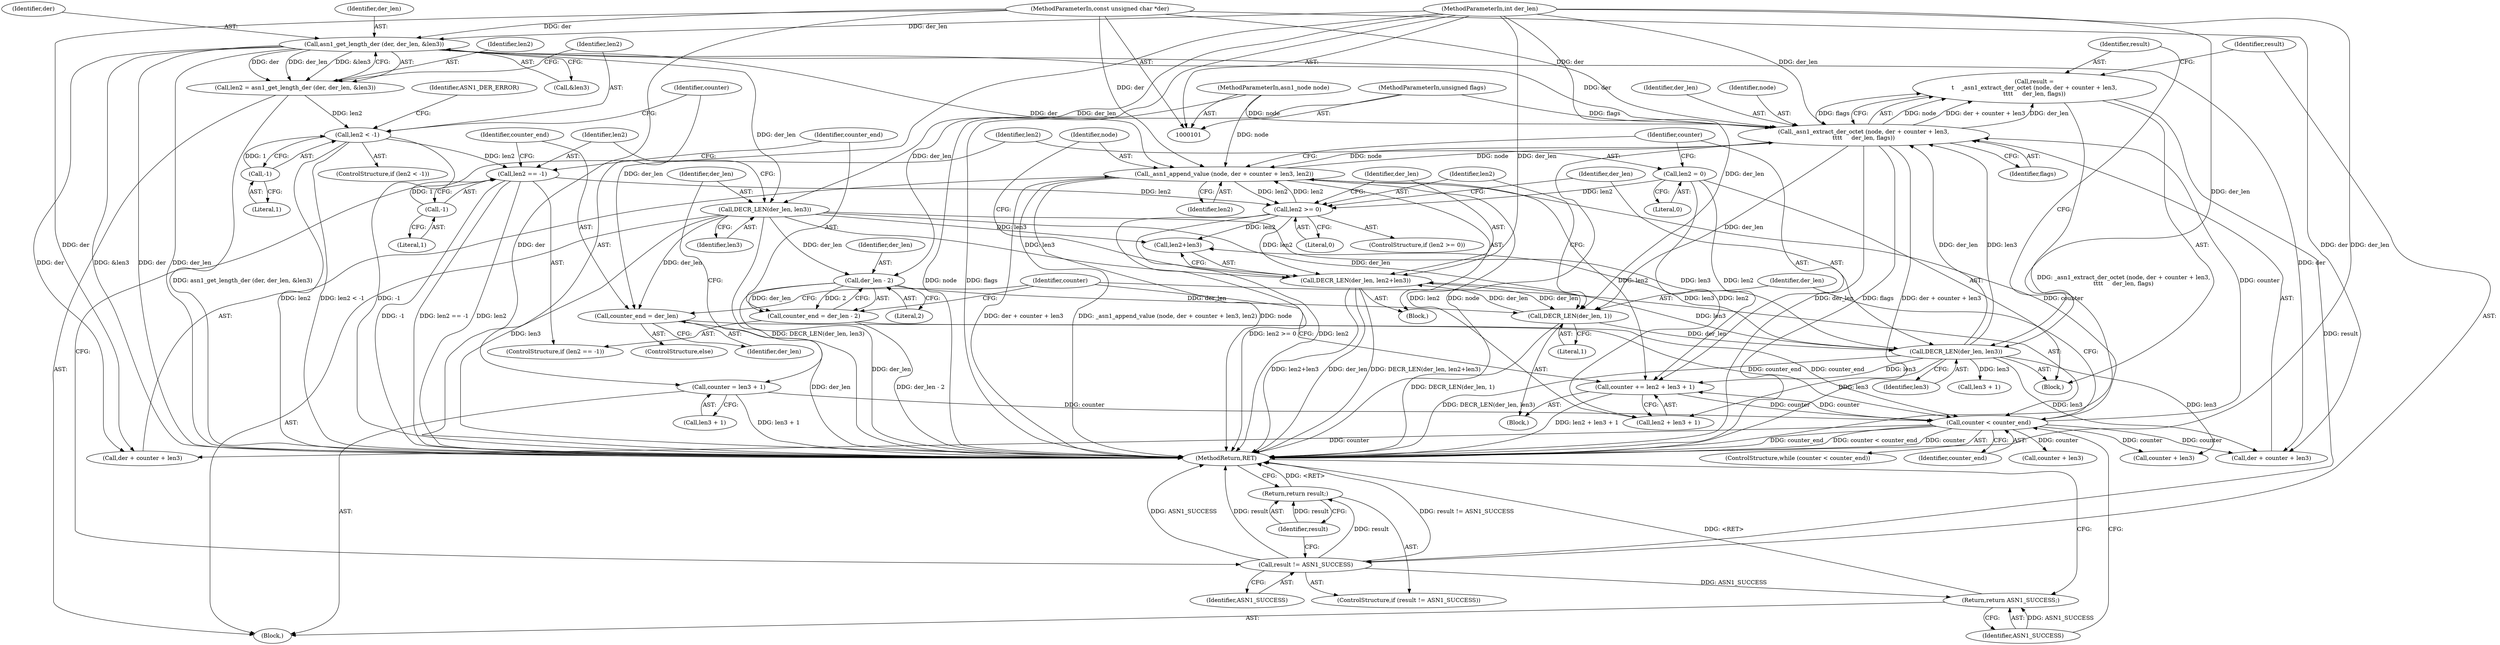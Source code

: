 digraph "1_savannah_f435825c0f527a8e52e6ffbc3ad0bc60531d537e@integer" {
"1000179" [label="(Call,result =\n\t    _asn1_extract_der_octet (node, der + counter + len3,\n\t\t\t\t     der_len, flags))"];
"1000181" [label="(Call,_asn1_extract_der_octet (node, der + counter + len3,\n\t\t\t\t     der_len, flags))"];
"1000166" [label="(Call,_asn1_append_value (node, der + counter + len3, len2))"];
"1000102" [label="(MethodParameterIn,asn1_node node)"];
"1000114" [label="(Call,asn1_get_length_der (der, der_len, &len3))"];
"1000103" [label="(MethodParameterIn,const unsigned char *der)"];
"1000104" [label="(MethodParameterIn,int der_len)"];
"1000149" [label="(Call,counter < counter_end)"];
"1000199" [label="(Call,counter += len2 + len3 + 1)"];
"1000196" [label="(Call,len2 = 0)"];
"1000176" [label="(Call,DECR_LEN(der_len, len3))"];
"1000153" [label="(Call,DECR_LEN(der_len, 1))"];
"1000141" [label="(Call,der_len - 2)"];
"1000131" [label="(Call,DECR_LEN(der_len, len3))"];
"1000161" [label="(Call,DECR_LEN(der_len, len2+len3))"];
"1000157" [label="(Call,len2 >= 0)"];
"1000135" [label="(Call,len2 == -1)"];
"1000120" [label="(Call,len2 < -1)"];
"1000112" [label="(Call,len2 = asn1_get_length_der (der, der_len, &len3))"];
"1000122" [label="(Call,-1)"];
"1000137" [label="(Call,-1)"];
"1000126" [label="(Call,counter = len3 + 1)"];
"1000139" [label="(Call,counter_end = der_len - 2)"];
"1000145" [label="(Call,counter_end = der_len)"];
"1000105" [label="(MethodParameterIn,unsigned flags)"];
"1000191" [label="(Call,result != ASN1_SUCCESS)"];
"1000194" [label="(Return,return result;)"];
"1000206" [label="(Return,return ASN1_SUCCESS;)"];
"1000211" [label="(MethodReturn,RET)"];
"1000119" [label="(ControlStructure,if (len2 < -1))"];
"1000160" [label="(Block,)"];
"1000105" [label="(MethodParameterIn,unsigned flags)"];
"1000132" [label="(Identifier,der_len)"];
"1000167" [label="(Identifier,node)"];
"1000201" [label="(Call,len2 + len3 + 1)"];
"1000134" [label="(ControlStructure,if (len2 == -1))"];
"1000155" [label="(Literal,1)"];
"1000126" [label="(Call,counter = len3 + 1)"];
"1000128" [label="(Call,len3 + 1)"];
"1000177" [label="(Identifier,der_len)"];
"1000138" [label="(Literal,1)"];
"1000112" [label="(Call,len2 = asn1_get_length_der (der, der_len, &len3))"];
"1000179" [label="(Call,result =\n\t    _asn1_extract_der_octet (node, der + counter + len3,\n\t\t\t\t     der_len, flags))"];
"1000195" [label="(Identifier,result)"];
"1000148" [label="(ControlStructure,while (counter < counter_end))"];
"1000154" [label="(Identifier,der_len)"];
"1000151" [label="(Identifier,counter_end)"];
"1000193" [label="(Identifier,ASN1_SUCCESS)"];
"1000142" [label="(Identifier,der_len)"];
"1000149" [label="(Call,counter < counter_end)"];
"1000120" [label="(Call,len2 < -1)"];
"1000125" [label="(Identifier,ASN1_DER_ERROR)"];
"1000115" [label="(Identifier,der)"];
"1000173" [label="(Identifier,len2)"];
"1000206" [label="(Return,return ASN1_SUCCESS;)"];
"1000176" [label="(Call,DECR_LEN(der_len, len3))"];
"1000166" [label="(Call,_asn1_append_value (node, der + counter + len3, len2))"];
"1000123" [label="(Literal,1)"];
"1000136" [label="(Identifier,len2)"];
"1000116" [label="(Identifier,der_len)"];
"1000133" [label="(Identifier,len3)"];
"1000197" [label="(Identifier,len2)"];
"1000121" [label="(Identifier,len2)"];
"1000194" [label="(Return,return result;)"];
"1000183" [label="(Call,der + counter + len3)"];
"1000158" [label="(Identifier,len2)"];
"1000113" [label="(Identifier,len2)"];
"1000159" [label="(Literal,0)"];
"1000162" [label="(Identifier,der_len)"];
"1000156" [label="(ControlStructure,if (len2 >= 0))"];
"1000122" [label="(Call,-1)"];
"1000144" [label="(ControlStructure,else)"];
"1000189" [label="(Identifier,flags)"];
"1000147" [label="(Identifier,der_len)"];
"1000117" [label="(Call,&len3)"];
"1000141" [label="(Call,der_len - 2)"];
"1000150" [label="(Identifier,counter)"];
"1000168" [label="(Call,der + counter + len3)"];
"1000191" [label="(Call,result != ASN1_SUCCESS)"];
"1000190" [label="(ControlStructure,if (result != ASN1_SUCCESS))"];
"1000152" [label="(Block,)"];
"1000127" [label="(Identifier,counter)"];
"1000137" [label="(Call,-1)"];
"1000140" [label="(Identifier,counter_end)"];
"1000153" [label="(Call,DECR_LEN(der_len, 1))"];
"1000145" [label="(Call,counter_end = der_len)"];
"1000199" [label="(Call,counter += len2 + len3 + 1)"];
"1000175" [label="(Block,)"];
"1000139" [label="(Call,counter_end = der_len - 2)"];
"1000170" [label="(Call,counter + len3)"];
"1000200" [label="(Identifier,counter)"];
"1000161" [label="(Call,DECR_LEN(der_len, len2+len3))"];
"1000207" [label="(Identifier,ASN1_SUCCESS)"];
"1000163" [label="(Call,len2+len3)"];
"1000114" [label="(Call,asn1_get_length_der (der, der_len, &len3))"];
"1000106" [label="(Block,)"];
"1000203" [label="(Call,len3 + 1)"];
"1000103" [label="(MethodParameterIn,const unsigned char *der)"];
"1000180" [label="(Identifier,result)"];
"1000157" [label="(Call,len2 >= 0)"];
"1000143" [label="(Literal,2)"];
"1000104" [label="(MethodParameterIn,int der_len)"];
"1000102" [label="(MethodParameterIn,asn1_node node)"];
"1000185" [label="(Call,counter + len3)"];
"1000181" [label="(Call,_asn1_extract_der_octet (node, der + counter + len3,\n\t\t\t\t     der_len, flags))"];
"1000198" [label="(Literal,0)"];
"1000135" [label="(Call,len2 == -1)"];
"1000188" [label="(Identifier,der_len)"];
"1000192" [label="(Identifier,result)"];
"1000196" [label="(Call,len2 = 0)"];
"1000178" [label="(Identifier,len3)"];
"1000131" [label="(Call,DECR_LEN(der_len, len3))"];
"1000182" [label="(Identifier,node)"];
"1000146" [label="(Identifier,counter_end)"];
"1000179" -> "1000175"  [label="AST: "];
"1000179" -> "1000181"  [label="CFG: "];
"1000180" -> "1000179"  [label="AST: "];
"1000181" -> "1000179"  [label="AST: "];
"1000192" -> "1000179"  [label="CFG: "];
"1000179" -> "1000211"  [label="DDG: _asn1_extract_der_octet (node, der + counter + len3,\n\t\t\t\t     der_len, flags)"];
"1000181" -> "1000179"  [label="DDG: node"];
"1000181" -> "1000179"  [label="DDG: der + counter + len3"];
"1000181" -> "1000179"  [label="DDG: der_len"];
"1000181" -> "1000179"  [label="DDG: flags"];
"1000179" -> "1000191"  [label="DDG: result"];
"1000181" -> "1000189"  [label="CFG: "];
"1000182" -> "1000181"  [label="AST: "];
"1000183" -> "1000181"  [label="AST: "];
"1000188" -> "1000181"  [label="AST: "];
"1000189" -> "1000181"  [label="AST: "];
"1000181" -> "1000211"  [label="DDG: node"];
"1000181" -> "1000211"  [label="DDG: der_len"];
"1000181" -> "1000211"  [label="DDG: flags"];
"1000181" -> "1000211"  [label="DDG: der + counter + len3"];
"1000181" -> "1000153"  [label="DDG: der_len"];
"1000181" -> "1000166"  [label="DDG: node"];
"1000166" -> "1000181"  [label="DDG: node"];
"1000102" -> "1000181"  [label="DDG: node"];
"1000176" -> "1000181"  [label="DDG: der_len"];
"1000176" -> "1000181"  [label="DDG: len3"];
"1000104" -> "1000181"  [label="DDG: der_len"];
"1000105" -> "1000181"  [label="DDG: flags"];
"1000114" -> "1000181"  [label="DDG: der"];
"1000103" -> "1000181"  [label="DDG: der"];
"1000149" -> "1000181"  [label="DDG: counter"];
"1000166" -> "1000160"  [label="AST: "];
"1000166" -> "1000173"  [label="CFG: "];
"1000167" -> "1000166"  [label="AST: "];
"1000168" -> "1000166"  [label="AST: "];
"1000173" -> "1000166"  [label="AST: "];
"1000200" -> "1000166"  [label="CFG: "];
"1000166" -> "1000211"  [label="DDG: der + counter + len3"];
"1000166" -> "1000211"  [label="DDG: _asn1_append_value (node, der + counter + len3, len2)"];
"1000166" -> "1000211"  [label="DDG: node"];
"1000166" -> "1000157"  [label="DDG: len2"];
"1000102" -> "1000166"  [label="DDG: node"];
"1000114" -> "1000166"  [label="DDG: der"];
"1000103" -> "1000166"  [label="DDG: der"];
"1000149" -> "1000166"  [label="DDG: counter"];
"1000157" -> "1000166"  [label="DDG: len2"];
"1000166" -> "1000199"  [label="DDG: len2"];
"1000166" -> "1000201"  [label="DDG: len2"];
"1000102" -> "1000101"  [label="AST: "];
"1000102" -> "1000211"  [label="DDG: node"];
"1000114" -> "1000112"  [label="AST: "];
"1000114" -> "1000117"  [label="CFG: "];
"1000115" -> "1000114"  [label="AST: "];
"1000116" -> "1000114"  [label="AST: "];
"1000117" -> "1000114"  [label="AST: "];
"1000112" -> "1000114"  [label="CFG: "];
"1000114" -> "1000211"  [label="DDG: &len3"];
"1000114" -> "1000211"  [label="DDG: der"];
"1000114" -> "1000211"  [label="DDG: der_len"];
"1000114" -> "1000112"  [label="DDG: der"];
"1000114" -> "1000112"  [label="DDG: der_len"];
"1000114" -> "1000112"  [label="DDG: &len3"];
"1000103" -> "1000114"  [label="DDG: der"];
"1000104" -> "1000114"  [label="DDG: der_len"];
"1000114" -> "1000131"  [label="DDG: der_len"];
"1000114" -> "1000168"  [label="DDG: der"];
"1000114" -> "1000183"  [label="DDG: der"];
"1000103" -> "1000101"  [label="AST: "];
"1000103" -> "1000211"  [label="DDG: der"];
"1000103" -> "1000168"  [label="DDG: der"];
"1000103" -> "1000183"  [label="DDG: der"];
"1000104" -> "1000101"  [label="AST: "];
"1000104" -> "1000211"  [label="DDG: der_len"];
"1000104" -> "1000131"  [label="DDG: der_len"];
"1000104" -> "1000141"  [label="DDG: der_len"];
"1000104" -> "1000145"  [label="DDG: der_len"];
"1000104" -> "1000153"  [label="DDG: der_len"];
"1000104" -> "1000161"  [label="DDG: der_len"];
"1000104" -> "1000176"  [label="DDG: der_len"];
"1000149" -> "1000148"  [label="AST: "];
"1000149" -> "1000151"  [label="CFG: "];
"1000150" -> "1000149"  [label="AST: "];
"1000151" -> "1000149"  [label="AST: "];
"1000154" -> "1000149"  [label="CFG: "];
"1000207" -> "1000149"  [label="CFG: "];
"1000149" -> "1000211"  [label="DDG: counter_end"];
"1000149" -> "1000211"  [label="DDG: counter < counter_end"];
"1000149" -> "1000211"  [label="DDG: counter"];
"1000199" -> "1000149"  [label="DDG: counter"];
"1000126" -> "1000149"  [label="DDG: counter"];
"1000139" -> "1000149"  [label="DDG: counter_end"];
"1000145" -> "1000149"  [label="DDG: counter_end"];
"1000149" -> "1000168"  [label="DDG: counter"];
"1000149" -> "1000170"  [label="DDG: counter"];
"1000149" -> "1000183"  [label="DDG: counter"];
"1000149" -> "1000185"  [label="DDG: counter"];
"1000149" -> "1000199"  [label="DDG: counter"];
"1000199" -> "1000152"  [label="AST: "];
"1000199" -> "1000201"  [label="CFG: "];
"1000200" -> "1000199"  [label="AST: "];
"1000201" -> "1000199"  [label="AST: "];
"1000150" -> "1000199"  [label="CFG: "];
"1000199" -> "1000211"  [label="DDG: len2 + len3 + 1"];
"1000196" -> "1000199"  [label="DDG: len2"];
"1000176" -> "1000199"  [label="DDG: len3"];
"1000196" -> "1000175"  [label="AST: "];
"1000196" -> "1000198"  [label="CFG: "];
"1000197" -> "1000196"  [label="AST: "];
"1000198" -> "1000196"  [label="AST: "];
"1000200" -> "1000196"  [label="CFG: "];
"1000196" -> "1000157"  [label="DDG: len2"];
"1000196" -> "1000201"  [label="DDG: len2"];
"1000176" -> "1000175"  [label="AST: "];
"1000176" -> "1000178"  [label="CFG: "];
"1000177" -> "1000176"  [label="AST: "];
"1000178" -> "1000176"  [label="AST: "];
"1000180" -> "1000176"  [label="CFG: "];
"1000176" -> "1000211"  [label="DDG: DECR_LEN(der_len, len3)"];
"1000176" -> "1000161"  [label="DDG: len3"];
"1000176" -> "1000163"  [label="DDG: len3"];
"1000153" -> "1000176"  [label="DDG: der_len"];
"1000131" -> "1000176"  [label="DDG: len3"];
"1000176" -> "1000183"  [label="DDG: len3"];
"1000176" -> "1000185"  [label="DDG: len3"];
"1000176" -> "1000201"  [label="DDG: len3"];
"1000176" -> "1000203"  [label="DDG: len3"];
"1000153" -> "1000152"  [label="AST: "];
"1000153" -> "1000155"  [label="CFG: "];
"1000154" -> "1000153"  [label="AST: "];
"1000155" -> "1000153"  [label="AST: "];
"1000158" -> "1000153"  [label="CFG: "];
"1000153" -> "1000211"  [label="DDG: DECR_LEN(der_len, 1)"];
"1000141" -> "1000153"  [label="DDG: der_len"];
"1000161" -> "1000153"  [label="DDG: der_len"];
"1000131" -> "1000153"  [label="DDG: der_len"];
"1000153" -> "1000161"  [label="DDG: der_len"];
"1000141" -> "1000139"  [label="AST: "];
"1000141" -> "1000143"  [label="CFG: "];
"1000142" -> "1000141"  [label="AST: "];
"1000143" -> "1000141"  [label="AST: "];
"1000139" -> "1000141"  [label="CFG: "];
"1000141" -> "1000211"  [label="DDG: der_len"];
"1000141" -> "1000139"  [label="DDG: der_len"];
"1000141" -> "1000139"  [label="DDG: 2"];
"1000131" -> "1000141"  [label="DDG: der_len"];
"1000131" -> "1000106"  [label="AST: "];
"1000131" -> "1000133"  [label="CFG: "];
"1000132" -> "1000131"  [label="AST: "];
"1000133" -> "1000131"  [label="AST: "];
"1000136" -> "1000131"  [label="CFG: "];
"1000131" -> "1000211"  [label="DDG: len3"];
"1000131" -> "1000211"  [label="DDG: DECR_LEN(der_len, len3)"];
"1000131" -> "1000145"  [label="DDG: der_len"];
"1000131" -> "1000161"  [label="DDG: len3"];
"1000131" -> "1000163"  [label="DDG: len3"];
"1000161" -> "1000160"  [label="AST: "];
"1000161" -> "1000163"  [label="CFG: "];
"1000162" -> "1000161"  [label="AST: "];
"1000163" -> "1000161"  [label="AST: "];
"1000167" -> "1000161"  [label="CFG: "];
"1000161" -> "1000211"  [label="DDG: len2+len3"];
"1000161" -> "1000211"  [label="DDG: der_len"];
"1000161" -> "1000211"  [label="DDG: DECR_LEN(der_len, len2+len3)"];
"1000157" -> "1000161"  [label="DDG: len2"];
"1000157" -> "1000156"  [label="AST: "];
"1000157" -> "1000159"  [label="CFG: "];
"1000158" -> "1000157"  [label="AST: "];
"1000159" -> "1000157"  [label="AST: "];
"1000162" -> "1000157"  [label="CFG: "];
"1000177" -> "1000157"  [label="CFG: "];
"1000157" -> "1000211"  [label="DDG: len2 >= 0"];
"1000157" -> "1000211"  [label="DDG: len2"];
"1000135" -> "1000157"  [label="DDG: len2"];
"1000157" -> "1000163"  [label="DDG: len2"];
"1000135" -> "1000134"  [label="AST: "];
"1000135" -> "1000137"  [label="CFG: "];
"1000136" -> "1000135"  [label="AST: "];
"1000137" -> "1000135"  [label="AST: "];
"1000140" -> "1000135"  [label="CFG: "];
"1000146" -> "1000135"  [label="CFG: "];
"1000135" -> "1000211"  [label="DDG: -1"];
"1000135" -> "1000211"  [label="DDG: len2 == -1"];
"1000135" -> "1000211"  [label="DDG: len2"];
"1000120" -> "1000135"  [label="DDG: len2"];
"1000137" -> "1000135"  [label="DDG: 1"];
"1000120" -> "1000119"  [label="AST: "];
"1000120" -> "1000122"  [label="CFG: "];
"1000121" -> "1000120"  [label="AST: "];
"1000122" -> "1000120"  [label="AST: "];
"1000125" -> "1000120"  [label="CFG: "];
"1000127" -> "1000120"  [label="CFG: "];
"1000120" -> "1000211"  [label="DDG: len2"];
"1000120" -> "1000211"  [label="DDG: len2 < -1"];
"1000120" -> "1000211"  [label="DDG: -1"];
"1000112" -> "1000120"  [label="DDG: len2"];
"1000122" -> "1000120"  [label="DDG: 1"];
"1000112" -> "1000106"  [label="AST: "];
"1000113" -> "1000112"  [label="AST: "];
"1000121" -> "1000112"  [label="CFG: "];
"1000112" -> "1000211"  [label="DDG: asn1_get_length_der (der, der_len, &len3)"];
"1000122" -> "1000123"  [label="CFG: "];
"1000123" -> "1000122"  [label="AST: "];
"1000137" -> "1000138"  [label="CFG: "];
"1000138" -> "1000137"  [label="AST: "];
"1000126" -> "1000106"  [label="AST: "];
"1000126" -> "1000128"  [label="CFG: "];
"1000127" -> "1000126"  [label="AST: "];
"1000128" -> "1000126"  [label="AST: "];
"1000132" -> "1000126"  [label="CFG: "];
"1000126" -> "1000211"  [label="DDG: len3 + 1"];
"1000139" -> "1000134"  [label="AST: "];
"1000140" -> "1000139"  [label="AST: "];
"1000150" -> "1000139"  [label="CFG: "];
"1000139" -> "1000211"  [label="DDG: der_len - 2"];
"1000145" -> "1000144"  [label="AST: "];
"1000145" -> "1000147"  [label="CFG: "];
"1000146" -> "1000145"  [label="AST: "];
"1000147" -> "1000145"  [label="AST: "];
"1000150" -> "1000145"  [label="CFG: "];
"1000145" -> "1000211"  [label="DDG: der_len"];
"1000105" -> "1000101"  [label="AST: "];
"1000105" -> "1000211"  [label="DDG: flags"];
"1000191" -> "1000190"  [label="AST: "];
"1000191" -> "1000193"  [label="CFG: "];
"1000192" -> "1000191"  [label="AST: "];
"1000193" -> "1000191"  [label="AST: "];
"1000195" -> "1000191"  [label="CFG: "];
"1000197" -> "1000191"  [label="CFG: "];
"1000191" -> "1000211"  [label="DDG: result != ASN1_SUCCESS"];
"1000191" -> "1000211"  [label="DDG: ASN1_SUCCESS"];
"1000191" -> "1000211"  [label="DDG: result"];
"1000191" -> "1000194"  [label="DDG: result"];
"1000191" -> "1000206"  [label="DDG: ASN1_SUCCESS"];
"1000194" -> "1000190"  [label="AST: "];
"1000194" -> "1000195"  [label="CFG: "];
"1000195" -> "1000194"  [label="AST: "];
"1000211" -> "1000194"  [label="CFG: "];
"1000194" -> "1000211"  [label="DDG: <RET>"];
"1000195" -> "1000194"  [label="DDG: result"];
"1000206" -> "1000106"  [label="AST: "];
"1000206" -> "1000207"  [label="CFG: "];
"1000207" -> "1000206"  [label="AST: "];
"1000211" -> "1000206"  [label="CFG: "];
"1000206" -> "1000211"  [label="DDG: <RET>"];
"1000207" -> "1000206"  [label="DDG: ASN1_SUCCESS"];
}

